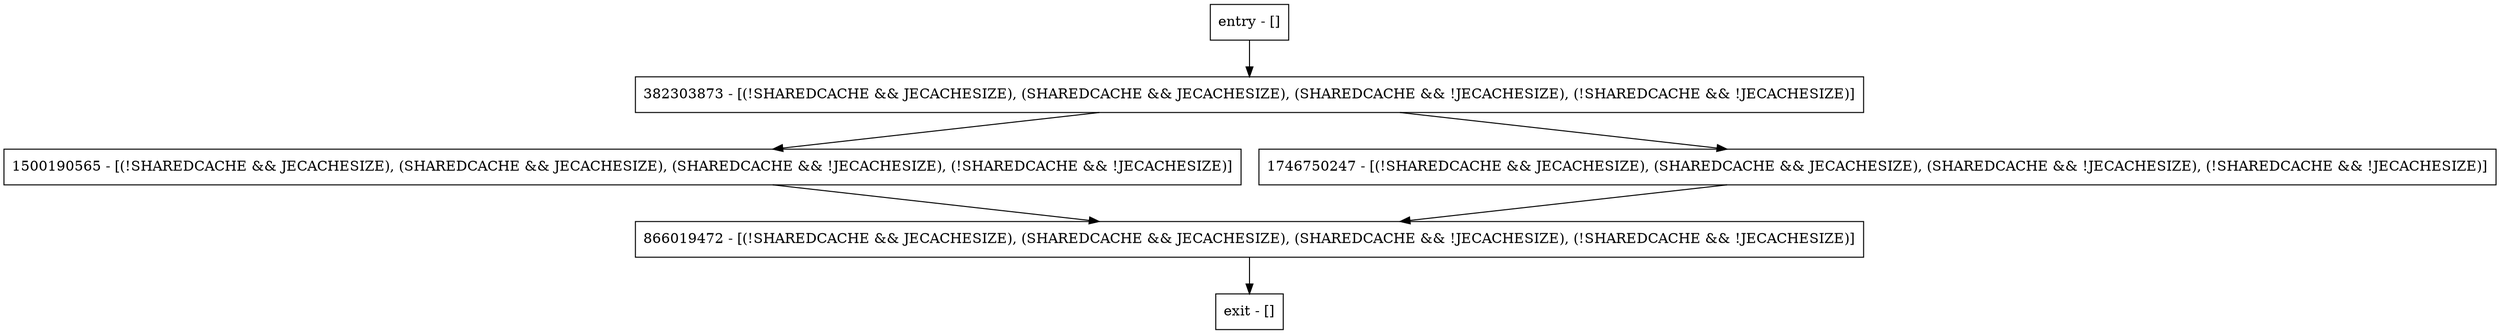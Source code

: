 digraph <init> {
node [shape=record];
entry [label="entry - []"];
exit [label="exit - []"];
866019472 [label="866019472 - [(!SHAREDCACHE && JECACHESIZE), (SHAREDCACHE && JECACHESIZE), (SHAREDCACHE && !JECACHESIZE), (!SHAREDCACHE && !JECACHESIZE)]"];
382303873 [label="382303873 - [(!SHAREDCACHE && JECACHESIZE), (SHAREDCACHE && JECACHESIZE), (SHAREDCACHE && !JECACHESIZE), (!SHAREDCACHE && !JECACHESIZE)]"];
1500190565 [label="1500190565 - [(!SHAREDCACHE && JECACHESIZE), (SHAREDCACHE && JECACHESIZE), (SHAREDCACHE && !JECACHESIZE), (!SHAREDCACHE && !JECACHESIZE)]"];
1746750247 [label="1746750247 - [(!SHAREDCACHE && JECACHESIZE), (SHAREDCACHE && JECACHESIZE), (SHAREDCACHE && !JECACHESIZE), (!SHAREDCACHE && !JECACHESIZE)]"];
entry;
exit;
entry -> 382303873;
866019472 -> exit;
382303873 -> 1500190565;
382303873 -> 1746750247;
1500190565 -> 866019472;
1746750247 -> 866019472;
}
